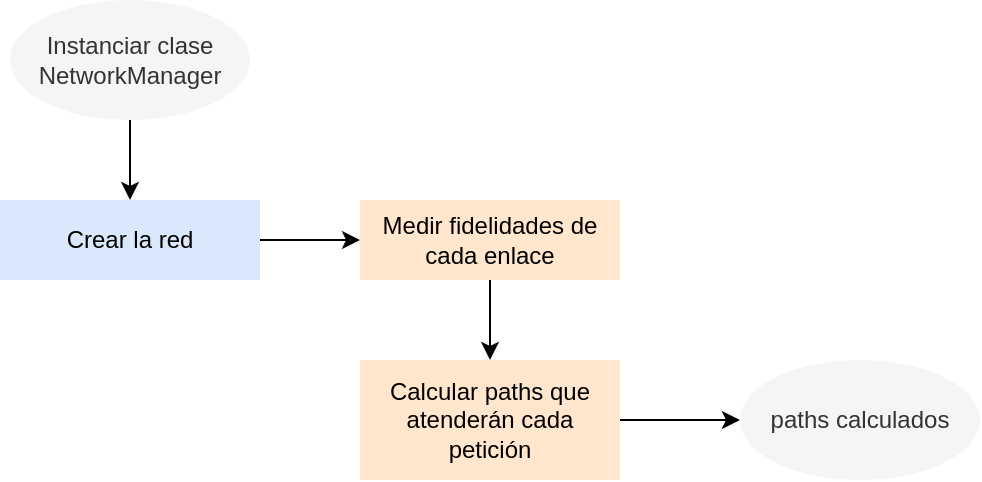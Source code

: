 <mxfile version="24.2.5" type="device">
  <diagram id="C5RBs43oDa-KdzZeNtuy" name="Page-1">
    <mxGraphModel dx="792" dy="436" grid="1" gridSize="10" guides="1" tooltips="1" connect="1" arrows="1" fold="1" page="1" pageScale="1" pageWidth="827" pageHeight="1169" math="0" shadow="0">
      <root>
        <mxCell id="WIyWlLk6GJQsqaUBKTNV-0" />
        <mxCell id="WIyWlLk6GJQsqaUBKTNV-1" parent="WIyWlLk6GJQsqaUBKTNV-0" />
        <mxCell id="ZtEaYn5htkD8GzFGksPK-7" style="edgeStyle=orthogonalEdgeStyle;rounded=0;orthogonalLoop=1;jettySize=auto;html=1;exitX=0.5;exitY=1;exitDx=0;exitDy=0;entryX=0.5;entryY=0;entryDx=0;entryDy=0;" parent="WIyWlLk6GJQsqaUBKTNV-1" source="ZtEaYn5htkD8GzFGksPK-1" target="sOrFPv-r8BEvsGos69fO-0" edge="1">
          <mxGeometry relative="1" as="geometry">
            <mxPoint x="165" y="160" as="targetPoint" />
          </mxGeometry>
        </mxCell>
        <mxCell id="ZtEaYn5htkD8GzFGksPK-1" value="Instanciar clase NetworkManager" style="ellipse;whiteSpace=wrap;html=1;fillColor=#f5f5f5;fontColor=#333333;strokeColor=none;" parent="WIyWlLk6GJQsqaUBKTNV-1" vertex="1">
          <mxGeometry x="105" y="140" width="120" height="60" as="geometry" />
        </mxCell>
        <mxCell id="sOrFPv-r8BEvsGos69fO-3" style="edgeStyle=orthogonalEdgeStyle;rounded=0;orthogonalLoop=1;jettySize=auto;html=1;exitX=0.5;exitY=1;exitDx=0;exitDy=0;entryX=0.5;entryY=0;entryDx=0;entryDy=0;" parent="WIyWlLk6GJQsqaUBKTNV-1" source="ZtEaYn5htkD8GzFGksPK-3" target="ZtEaYn5htkD8GzFGksPK-4" edge="1">
          <mxGeometry relative="1" as="geometry" />
        </mxCell>
        <mxCell id="ZtEaYn5htkD8GzFGksPK-3" value="Medir fidelidades de cada enlace" style="rounded=0;whiteSpace=wrap;html=1;fillColor=#ffe6cc;strokeColor=none;" parent="WIyWlLk6GJQsqaUBKTNV-1" vertex="1">
          <mxGeometry x="280" y="240" width="130" height="40" as="geometry" />
        </mxCell>
        <mxCell id="sOrFPv-r8BEvsGos69fO-4" style="edgeStyle=orthogonalEdgeStyle;rounded=0;orthogonalLoop=1;jettySize=auto;html=1;exitX=1;exitY=0.5;exitDx=0;exitDy=0;entryX=0;entryY=0.5;entryDx=0;entryDy=0;" parent="WIyWlLk6GJQsqaUBKTNV-1" source="ZtEaYn5htkD8GzFGksPK-4" target="ZtEaYn5htkD8GzFGksPK-5" edge="1">
          <mxGeometry relative="1" as="geometry" />
        </mxCell>
        <mxCell id="ZtEaYn5htkD8GzFGksPK-4" value="Calcular paths que atenderán cada petición" style="rounded=0;whiteSpace=wrap;html=1;fillColor=#ffe6cc;strokeColor=none;" parent="WIyWlLk6GJQsqaUBKTNV-1" vertex="1">
          <mxGeometry x="280" y="320" width="130" height="60" as="geometry" />
        </mxCell>
        <mxCell id="ZtEaYn5htkD8GzFGksPK-5" value="paths calculados" style="ellipse;whiteSpace=wrap;html=1;fillColor=#f5f5f5;fontColor=#333333;strokeColor=none;" parent="WIyWlLk6GJQsqaUBKTNV-1" vertex="1">
          <mxGeometry x="470" y="320" width="120" height="60" as="geometry" />
        </mxCell>
        <mxCell id="sOrFPv-r8BEvsGos69fO-2" style="edgeStyle=orthogonalEdgeStyle;rounded=0;orthogonalLoop=1;jettySize=auto;html=1;exitX=1;exitY=0.5;exitDx=0;exitDy=0;" parent="WIyWlLk6GJQsqaUBKTNV-1" source="sOrFPv-r8BEvsGos69fO-0" target="ZtEaYn5htkD8GzFGksPK-3" edge="1">
          <mxGeometry relative="1" as="geometry" />
        </mxCell>
        <mxCell id="sOrFPv-r8BEvsGos69fO-0" value="Crear la red" style="rounded=0;whiteSpace=wrap;html=1;fillColor=#dae8fc;strokeColor=none;" parent="WIyWlLk6GJQsqaUBKTNV-1" vertex="1">
          <mxGeometry x="100" y="240" width="130" height="40" as="geometry" />
        </mxCell>
      </root>
    </mxGraphModel>
  </diagram>
</mxfile>
